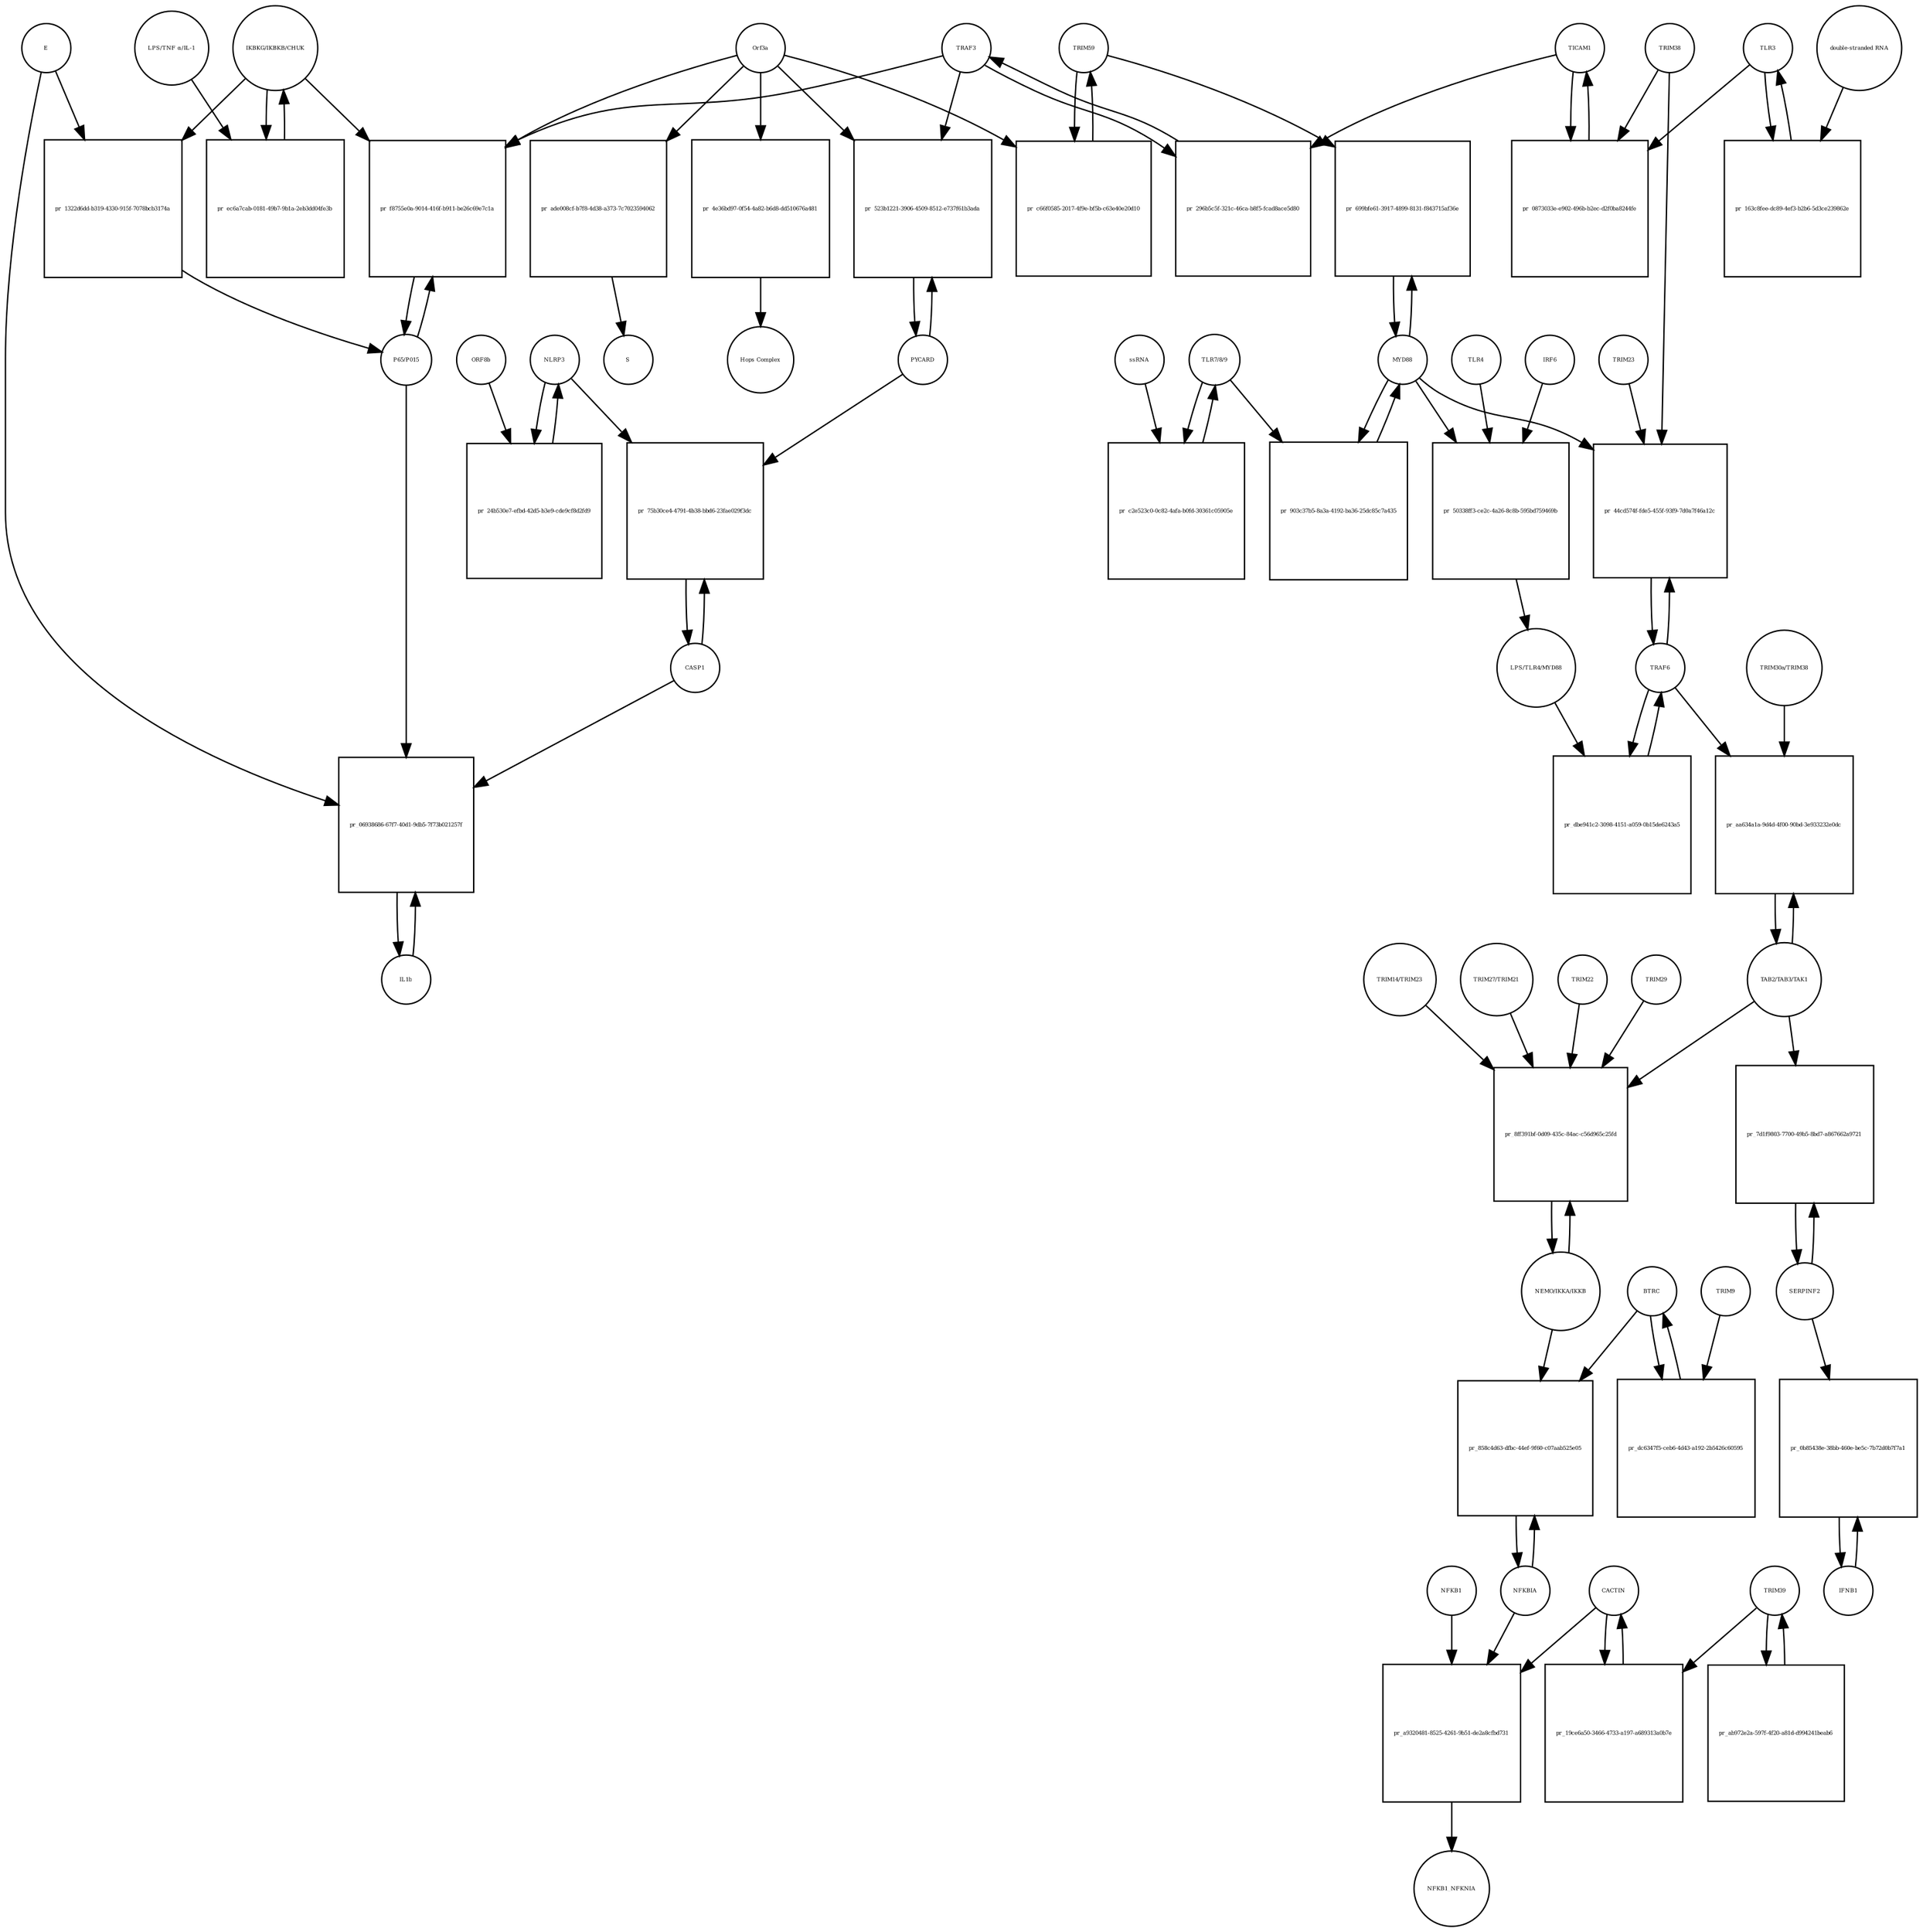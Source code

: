 strict digraph  {
TRIM59 [annotation="urn_miriam_pubmed_22588174|urn_miriam_hgnc_30834", bipartite=0, cls=macromolecule, fontsize=4, label=TRIM59, shape=circle];
"pr_c66f0585-2017-4f9e-bf5b-c63e40e20d10" [annotation="", bipartite=1, cls=process, fontsize=4, label="pr_c66f0585-2017-4f9e-bf5b-c63e40e20d10", shape=square];
Orf3a [annotation=urn_miriam_uniprot_P0DTC3, bipartite=0, cls=macromolecule, fontsize=4, label=Orf3a, shape=circle];
NLRP3 [annotation="", bipartite=0, cls="macromolecule multimer", fontsize=4, label=NLRP3, shape=circle];
"pr_24b530e7-efbd-42d5-b3e9-cde9cf8d2fd9" [annotation="", bipartite=1, cls=process, fontsize=4, label="pr_24b530e7-efbd-42d5-b3e9-cde9cf8d2fd9", shape=square];
ORF8b [annotation=urn_miriam_ncbiprotein_BCD58760, bipartite=0, cls=macromolecule, fontsize=4, label=ORF8b, shape=circle];
TRAF3 [annotation=urn_miriam_hgnc_12033, bipartite=0, cls=macromolecule, fontsize=4, label=TRAF3, shape=circle];
"pr_296b5c5f-321c-46ca-b8f5-fcad8ace5d80" [annotation="", bipartite=1, cls=process, fontsize=4, label="pr_296b5c5f-321c-46ca-b8f5-fcad8ace5d80", shape=square];
TICAM1 [annotation=urn_miriam_hgnc_18348, bipartite=0, cls=macromolecule, fontsize=4, label=TICAM1, shape=circle];
"IKBKG/IKBKB/CHUK" [annotation="urn_miriam_hgnc_5961|urn_miriam_hgnc_5960|urn_miriam_hgnc_1974", bipartite=0, cls=complex, fontsize=4, label="IKBKG/IKBKB/CHUK", shape=circle];
"pr_ec6a7cab-0181-49b7-9b1a-2eb3dd04fe3b" [annotation="", bipartite=1, cls=process, fontsize=4, label="pr_ec6a7cab-0181-49b7-9b1a-2eb3dd04fe3b", shape=square];
"LPS/TNF α/IL-1" [annotation="urn_miriam_hgnc_6121|urn_miriam_hgnc_11916|urn_miriam_hgnc_5991", bipartite=0, cls=complex, fontsize=4, label="LPS/TNF α/IL-1", shape=circle];
"pr_1322d6dd-b319-4330-915f-7078bcb3174a" [annotation="", bipartite=1, cls=process, fontsize=4, label="pr_1322d6dd-b319-4330-915f-7078bcb3174a", shape=square];
"P65/P015" [annotation="urn_miriam_hgnc_9955|urn_miriam_hgnc_7794", bipartite=0, cls=complex, fontsize=4, label="P65/P015", shape=circle];
E [annotation=urn_miriam_ncbiprotein_1796318600, bipartite=0, cls=macromolecule, fontsize=4, label=E, shape=circle];
CASP1 [annotation=urn_miriam_hgnc_1499, bipartite=0, cls=macromolecule, fontsize=4, label=CASP1, shape=circle];
"pr_75b30ce4-4791-4b38-bbd6-23fae029f3dc" [annotation="", bipartite=1, cls=process, fontsize=4, label="pr_75b30ce4-4791-4b38-bbd6-23fae029f3dc", shape=square];
PYCARD [annotation="", bipartite=0, cls="macromolecule multimer", fontsize=4, label=PYCARD, shape=circle];
TRAF6 [annotation=urn_miriam_hgnc_12036, bipartite=0, cls=macromolecule, fontsize=4, label=TRAF6, shape=circle];
"pr_dbe941c2-3098-4151-a059-0b15de6243a5" [annotation="", bipartite=1, cls=process, fontsize=4, label="pr_dbe941c2-3098-4151-a059-0b15de6243a5", shape=square];
"LPS/TLR4/MYD88" [annotation="urn_miriam_hgnc_6121|urn_miriam_hgnc_11850|urn_miriam_hgnc_7562", bipartite=0, cls=complex, fontsize=4, label="LPS/TLR4/MYD88", shape=circle];
"pr_44cd574f-fde5-455f-93f9-7d0a7f46a12c" [annotation="", bipartite=1, cls=process, fontsize=4, label="pr_44cd574f-fde5-455f-93f9-7d0a7f46a12c", shape=square];
MYD88 [annotation=urn_miriam_hgnc_7562, bipartite=0, cls=macromolecule, fontsize=4, label=MYD88, shape=circle];
TRIM38 [annotation=urn_miriam_hgnc_10059, bipartite=0, cls=macromolecule, fontsize=4, label=TRIM38, shape=circle];
TRIM23 [annotation=urn_miriam_hgnc_660, bipartite=0, cls=macromolecule, fontsize=4, label=TRIM23, shape=circle];
"TLR7/8/9" [annotation="urn_miriam_hgnc_15633|urn_miriam_hgnc_15632|urn_miriam_hgnc_15631", bipartite=0, cls=complex, fontsize=4, label="TLR7/8/9", shape=circle];
"pr_c2e523c0-0c82-4afa-b0fd-30361c05905e" [annotation="", bipartite=1, cls=process, fontsize=4, label="pr_c2e523c0-0c82-4afa-b0fd-30361c05905e", shape=square];
ssRNA [annotation="", bipartite=0, cls="nucleic acid feature", fontsize=4, label=ssRNA, shape=circle];
"pr_0873033e-e902-496b-b2ec-d2f0ba8244fe" [annotation="", bipartite=1, cls=process, fontsize=4, label="pr_0873033e-e902-496b-b2ec-d2f0ba8244fe", shape=square];
TLR3 [annotation=urn_miriam_hgnc_11849, bipartite=0, cls=macromolecule, fontsize=4, label=TLR3, shape=circle];
"pr_903c37b5-8a3a-4192-ba36-25dc85c7a435" [annotation="", bipartite=1, cls=process, fontsize=4, label="pr_903c37b5-8a3a-4192-ba36-25dc85c7a435", shape=square];
"pr_699bfe61-3917-4899-8131-f843715af36e" [annotation="", bipartite=1, cls=process, fontsize=4, label="pr_699bfe61-3917-4899-8131-f843715af36e", shape=square];
"TAB2/TAB3/TAK1" [annotation="urn_miriam_hgnc_17075|urn_miriam_hgnc_30681|urn_miriam_hgnc_6859", bipartite=0, cls=complex, fontsize=4, label="TAB2/TAB3/TAK1", shape=circle];
"pr_aa634a1a-9d4d-4f00-90bd-3e933232e0dc" [annotation="", bipartite=1, cls=process, fontsize=4, label="pr_aa634a1a-9d4d-4f00-90bd-3e933232e0dc", shape=square];
"TRIM30a/TRIM38" [annotation="urn_miriam_hgnc_10059|urn_miriam_uniprot_P15533", bipartite=0, cls=complex, fontsize=4, label="TRIM30a/TRIM38", shape=circle];
"NEMO/IKKA/IKKB" [annotation="urn_miriam_hgnc_5961|urn_miriam_hgnc_5960|urn_miriam_hgnc_1974", bipartite=0, cls=complex, fontsize=4, label="NEMO/IKKA/IKKB", shape=circle];
"pr_8ff391bf-0d09-435c-84ac-c56d965c25fd" [annotation="", bipartite=1, cls=process, fontsize=4, label="pr_8ff391bf-0d09-435c-84ac-c56d965c25fd", shape=square];
TRIM22 [annotation=urn_miriam_hgnc_16379, bipartite=0, cls=macromolecule, fontsize=4, label=TRIM22, shape=circle];
TRIM29 [annotation=urn_miriam_hgnc_17274, bipartite=0, cls=macromolecule, fontsize=4, label=TRIM29, shape=circle];
"TRIM14/TRIM23" [annotation="urn_miriam_hgnc_16283|urn_miriam_hgnc_660", bipartite=0, cls=complex, fontsize=4, label="TRIM14/TRIM23", shape=circle];
"TRIM27/TRIM21" [annotation="urn_miriam_hgnc_9975|urn_miriam_hgnc_11312", bipartite=0, cls=complex, fontsize=4, label="TRIM27/TRIM21", shape=circle];
NFKBIA [annotation=urn_miriam_hgnc_7797, bipartite=0, cls=macromolecule, fontsize=4, label=NFKBIA, shape=circle];
"pr_858c4d63-dfbc-44ef-9f60-c07aab525e05" [annotation="", bipartite=1, cls=process, fontsize=4, label="pr_858c4d63-dfbc-44ef-9f60-c07aab525e05", shape=square];
BTRC [annotation=urn_miriam_hgnc_1144, bipartite=0, cls=macromolecule, fontsize=4, label=BTRC, shape=circle];
"pr_f8755e0a-9014-416f-b911-be26c69e7c1a" [annotation="", bipartite=1, cls=process, fontsize=4, label="pr_f8755e0a-9014-416f-b911-be26c69e7c1a", shape=square];
"pr_dc6347f5-ceb6-4d43-a192-2b5426c60595" [annotation="", bipartite=1, cls=process, fontsize=4, label="pr_dc6347f5-ceb6-4d43-a192-2b5426c60595", shape=square];
TRIM9 [annotation=urn_miriam_hgnc_16288, bipartite=0, cls=macromolecule, fontsize=4, label=TRIM9, shape=circle];
TRIM39 [annotation=urn_miriam_hgnc_10065, bipartite=0, cls=macromolecule, fontsize=4, label=TRIM39, shape=circle];
"pr_ab972e2a-597f-4f20-a81d-d994241beab6" [annotation="", bipartite=1, cls=process, fontsize=4, label="pr_ab972e2a-597f-4f20-a81d-d994241beab6", shape=square];
CACTIN [annotation=urn_miriam_hgnc_29938, bipartite=0, cls=macromolecule, fontsize=4, label=CACTIN, shape=circle];
"pr_19ce6a50-3466-4733-a197-a689313a0b7e" [annotation="", bipartite=1, cls=process, fontsize=4, label="pr_19ce6a50-3466-4733-a197-a689313a0b7e", shape=square];
NFKB1 [annotation=urn_miriam_hgnc_7794, bipartite=0, cls=macromolecule, fontsize=4, label=NFKB1, shape=circle];
"pr_a9320481-8525-4261-9b51-de2a8cfbd731" [annotation="", bipartite=1, cls=process, fontsize=4, label="pr_a9320481-8525-4261-9b51-de2a8cfbd731", shape=square];
NFKB1_NFKNIA [annotation="", bipartite=0, cls=complex, fontsize=4, label=NFKB1_NFKNIA, shape=circle];
SERPINF2 [annotation=urn_miriam_hgnc_9075, bipartite=0, cls=macromolecule, fontsize=4, label=SERPINF2, shape=circle];
"pr_7d1f9803-7700-49b5-8bd7-a867662a9721" [annotation="", bipartite=1, cls=process, fontsize=4, label="pr_7d1f9803-7700-49b5-8bd7-a867662a9721", shape=square];
IFNB1 [annotation=urn_miriam_hgnc_5434, bipartite=0, cls=macromolecule, fontsize=4, label=IFNB1, shape=circle];
"pr_0b85438e-38bb-460e-be5c-7b72d0b7f7a1" [annotation="", bipartite=1, cls=process, fontsize=4, label="pr_0b85438e-38bb-460e-be5c-7b72d0b7f7a1", shape=square];
"pr_163c8fee-dc89-4ef3-b2b6-5d3ce239862e" [annotation="", bipartite=1, cls=process, fontsize=4, label="pr_163c8fee-dc89-4ef3-b2b6-5d3ce239862e", shape=square];
"double-stranded RNA" [annotation="", bipartite=0, cls="nucleic acid feature", fontsize=4, label="double-stranded RNA", shape=circle];
"pr_ade008cf-b7f8-4d38-a373-7c7023594062" [annotation="", bipartite=1, cls=process, fontsize=4, label="pr_ade008cf-b7f8-4d38-a373-7c7023594062", shape=square];
S [annotation=urn_miriam_uniprot_P0DTC2, bipartite=0, cls=macromolecule, fontsize=4, label=S, shape=circle];
IL1b [annotation=urn_miriam_hgnc_5992, bipartite=0, cls=macromolecule, fontsize=4, label=IL1b, shape=circle];
"pr_06938686-67f7-40d1-9db5-7f73b021257f" [annotation="", bipartite=1, cls=process, fontsize=4, label="pr_06938686-67f7-40d1-9db5-7f73b021257f", shape=square];
"pr_523b1221-3906-4509-8512-e737f61b3ada" [annotation="", bipartite=1, cls=process, fontsize=4, label="pr_523b1221-3906-4509-8512-e737f61b3ada", shape=square];
"pr_4e36bd97-0f54-4a82-b6d8-dd510676a481" [annotation="", bipartite=1, cls=process, fontsize=4, label="pr_4e36bd97-0f54-4a82-b6d8-dd510676a481", shape=square];
"Hops Complex" [annotation="urn_miriam_uniprot_J9TC74|urn_miriam_hgnc_14583|urn_miriam_hgnc_20593|urn_miriam_hgnc_24048|urn_miriam_hgnc_5013|urn_miriam_hgnc_20266", bipartite=0, cls=complex, fontsize=4, label="Hops Complex", shape=circle];
TLR4 [annotation="", bipartite=0, cls=macromolecule, fontsize=4, label=TLR4, shape=circle];
"pr_50338ff3-ce2c-4a26-8c8b-595bd759469b" [annotation="", bipartite=1, cls=process, fontsize=4, label="pr_50338ff3-ce2c-4a26-8c8b-595bd759469b", shape=square];
IRF6 [annotation="", bipartite=0, cls=macromolecule, fontsize=4, label=IRF6, shape=circle];
TRIM59 -> "pr_c66f0585-2017-4f9e-bf5b-c63e40e20d10"  [annotation="", interaction_type=consumption];
TRIM59 -> "pr_699bfe61-3917-4899-8131-f843715af36e"  [annotation=urn_miriam_pubmed_22588174, interaction_type=inhibition];
"pr_c66f0585-2017-4f9e-bf5b-c63e40e20d10" -> TRIM59  [annotation="", interaction_type=production];
Orf3a -> "pr_c66f0585-2017-4f9e-bf5b-c63e40e20d10"  [annotation=urn_miriam_pubmed_28829373, interaction_type="necessary stimulation"];
Orf3a -> "pr_f8755e0a-9014-416f-b911-be26c69e7c1a"  [annotation="urn_miriam_pubmed_31034780|urn_miriam_pubmed_32172672", interaction_type="necessary stimulation"];
Orf3a -> "pr_ade008cf-b7f8-4d38-a373-7c7023594062"  [annotation=urn_miriam_pubmed_32172672, interaction_type="necessary stimulation"];
Orf3a -> "pr_523b1221-3906-4509-8512-e737f61b3ada"  [annotation=urn_miriam_pubmed_32172672, interaction_type="necessary stimulation"];
Orf3a -> "pr_4e36bd97-0f54-4a82-b6d8-dd510676a481"  [annotation="urn_miriam_pubmed_15316659|urn_miriam_pubmed_17715238|urn_miriam_pubmed_25375324|urn_miriam_pubmed_19590927", interaction_type="necessary stimulation"];
NLRP3 -> "pr_24b530e7-efbd-42d5-b3e9-cde9cf8d2fd9"  [annotation="", interaction_type=consumption];
NLRP3 -> "pr_75b30ce4-4791-4b38-bbd6-23fae029f3dc"  [annotation="", interaction_type=consumption];
"pr_24b530e7-efbd-42d5-b3e9-cde9cf8d2fd9" -> NLRP3  [annotation="", interaction_type=production];
ORF8b -> "pr_24b530e7-efbd-42d5-b3e9-cde9cf8d2fd9"  [annotation=urn_miriam_pubmed_31231549, interaction_type="necessary stimulation"];
TRAF3 -> "pr_296b5c5f-321c-46ca-b8f5-fcad8ace5d80"  [annotation="", interaction_type=consumption];
TRAF3 -> "pr_f8755e0a-9014-416f-b911-be26c69e7c1a"  [annotation="urn_miriam_pubmed_31034780|urn_miriam_pubmed_32172672", interaction_type=catalysis];
TRAF3 -> "pr_523b1221-3906-4509-8512-e737f61b3ada"  [annotation=urn_miriam_pubmed_32172672, interaction_type=catalysis];
"pr_296b5c5f-321c-46ca-b8f5-fcad8ace5d80" -> TRAF3  [annotation="", interaction_type=production];
TICAM1 -> "pr_296b5c5f-321c-46ca-b8f5-fcad8ace5d80"  [annotation=urn_miriam_pubmed_28829373, interaction_type="necessary stimulation"];
TICAM1 -> "pr_0873033e-e902-496b-b2ec-d2f0ba8244fe"  [annotation="", interaction_type=consumption];
"IKBKG/IKBKB/CHUK" -> "pr_ec6a7cab-0181-49b7-9b1a-2eb3dd04fe3b"  [annotation="", interaction_type=consumption];
"IKBKG/IKBKB/CHUK" -> "pr_1322d6dd-b319-4330-915f-7078bcb3174a"  [annotation="", interaction_type=consumption];
"IKBKG/IKBKB/CHUK" -> "pr_f8755e0a-9014-416f-b911-be26c69e7c1a"  [annotation="urn_miriam_pubmed_31034780|urn_miriam_pubmed_32172672", interaction_type=catalysis];
"pr_ec6a7cab-0181-49b7-9b1a-2eb3dd04fe3b" -> "IKBKG/IKBKB/CHUK"  [annotation="", interaction_type=production];
"LPS/TNF α/IL-1" -> "pr_ec6a7cab-0181-49b7-9b1a-2eb3dd04fe3b"  [annotation="urn_miriam_pubmed_32172672|urn_miriam_taxonomy_2697049", interaction_type=catalysis];
"pr_1322d6dd-b319-4330-915f-7078bcb3174a" -> "P65/P015"  [annotation="", interaction_type=production];
"P65/P015" -> "pr_f8755e0a-9014-416f-b911-be26c69e7c1a"  [annotation="", interaction_type=consumption];
"P65/P015" -> "pr_06938686-67f7-40d1-9db5-7f73b021257f"  [annotation=urn_miriam_pubmed_31034780, interaction_type=stimulation];
E -> "pr_1322d6dd-b319-4330-915f-7078bcb3174a"  [annotation="urn_miriam_pubmed_32172672|urn_miriam_taxonomy_2697049", interaction_type="necessary stimulation"];
E -> "pr_06938686-67f7-40d1-9db5-7f73b021257f"  [annotation=urn_miriam_pubmed_31034780, interaction_type=catalysis];
CASP1 -> "pr_75b30ce4-4791-4b38-bbd6-23fae029f3dc"  [annotation="", interaction_type=consumption];
CASP1 -> "pr_06938686-67f7-40d1-9db5-7f73b021257f"  [annotation=urn_miriam_pubmed_31034780, interaction_type=catalysis];
"pr_75b30ce4-4791-4b38-bbd6-23fae029f3dc" -> CASP1  [annotation="", interaction_type=production];
PYCARD -> "pr_75b30ce4-4791-4b38-bbd6-23fae029f3dc"  [annotation="", interaction_type=consumption];
PYCARD -> "pr_523b1221-3906-4509-8512-e737f61b3ada"  [annotation="", interaction_type=consumption];
TRAF6 -> "pr_dbe941c2-3098-4151-a059-0b15de6243a5"  [annotation="", interaction_type=consumption];
TRAF6 -> "pr_44cd574f-fde5-455f-93f9-7d0a7f46a12c"  [annotation="", interaction_type=consumption];
TRAF6 -> "pr_aa634a1a-9d4d-4f00-90bd-3e933232e0dc"  [annotation="urn_miriam_pubmed_23758787|urn_miriam_pubmed_25172371|urn_miriam_pubmed_18345001", interaction_type="necessary stimulation"];
"pr_dbe941c2-3098-4151-a059-0b15de6243a5" -> TRAF6  [annotation="", interaction_type=production];
"LPS/TLR4/MYD88" -> "pr_dbe941c2-3098-4151-a059-0b15de6243a5"  [annotation=urn_miriam_pubmed_23758787, interaction_type=catalysis];
"pr_44cd574f-fde5-455f-93f9-7d0a7f46a12c" -> TRAF6  [annotation="", interaction_type=production];
MYD88 -> "pr_44cd574f-fde5-455f-93f9-7d0a7f46a12c"  [annotation="urn_miriam_pubmed_15361868|urn_miriam_pubmed_22539786|urn_miriam_pubmed_20724660", interaction_type="necessary stimulation"];
MYD88 -> "pr_903c37b5-8a3a-4192-ba36-25dc85c7a435"  [annotation="", interaction_type=consumption];
MYD88 -> "pr_699bfe61-3917-4899-8131-f843715af36e"  [annotation="", interaction_type=consumption];
MYD88 -> "pr_50338ff3-ce2c-4a26-8c8b-595bd759469b"  [annotation="", interaction_type=consumption];
TRIM38 -> "pr_44cd574f-fde5-455f-93f9-7d0a7f46a12c"  [annotation="urn_miriam_pubmed_15361868|urn_miriam_pubmed_22539786|urn_miriam_pubmed_20724660", interaction_type=inhibition];
TRIM38 -> "pr_0873033e-e902-496b-b2ec-d2f0ba8244fe"  [annotation="urn_miriam_pubmed_23758787|urn_miriam_pubmed_22539786", interaction_type=inhibition];
TRIM23 -> "pr_44cd574f-fde5-455f-93f9-7d0a7f46a12c"  [annotation="urn_miriam_pubmed_15361868|urn_miriam_pubmed_22539786|urn_miriam_pubmed_20724660", interaction_type="necessary stimulation"];
"TLR7/8/9" -> "pr_c2e523c0-0c82-4afa-b0fd-30361c05905e"  [annotation="", interaction_type=consumption];
"TLR7/8/9" -> "pr_903c37b5-8a3a-4192-ba36-25dc85c7a435"  [annotation=urn_miriam_pubmed_15361868, interaction_type="necessary stimulation"];
"pr_c2e523c0-0c82-4afa-b0fd-30361c05905e" -> "TLR7/8/9"  [annotation="", interaction_type=production];
ssRNA -> "pr_c2e523c0-0c82-4afa-b0fd-30361c05905e"  [annotation=urn_miriam_pubmed_21782231, interaction_type="necessary stimulation"];
"pr_0873033e-e902-496b-b2ec-d2f0ba8244fe" -> TICAM1  [annotation="", interaction_type=production];
TLR3 -> "pr_0873033e-e902-496b-b2ec-d2f0ba8244fe"  [annotation="urn_miriam_pubmed_23758787|urn_miriam_pubmed_22539786", interaction_type="necessary stimulation"];
TLR3 -> "pr_163c8fee-dc89-4ef3-b2b6-5d3ce239862e"  [annotation="", interaction_type=consumption];
"pr_903c37b5-8a3a-4192-ba36-25dc85c7a435" -> MYD88  [annotation="", interaction_type=production];
"pr_699bfe61-3917-4899-8131-f843715af36e" -> MYD88  [annotation="", interaction_type=production];
"TAB2/TAB3/TAK1" -> "pr_aa634a1a-9d4d-4f00-90bd-3e933232e0dc"  [annotation="", interaction_type=consumption];
"TAB2/TAB3/TAK1" -> "pr_8ff391bf-0d09-435c-84ac-c56d965c25fd"  [annotation="urn_miriam_pubmed_23758787|urn_miriam_pubmed_23408607|urn_miriam_pubmed_26358190|urn_miriam_pubmed_27695001|urn_miriam_pubmed_24379373|urn_miriam_pubmed_20724660", interaction_type="necessary stimulation"];
"TAB2/TAB3/TAK1" -> "pr_7d1f9803-7700-49b5-8bd7-a867662a9721"  [annotation=urn_miriam_pubmed_17706453, interaction_type="necessary stimulation"];
"pr_aa634a1a-9d4d-4f00-90bd-3e933232e0dc" -> "TAB2/TAB3/TAK1"  [annotation="", interaction_type=production];
"TRIM30a/TRIM38" -> "pr_aa634a1a-9d4d-4f00-90bd-3e933232e0dc"  [annotation="urn_miriam_pubmed_23758787|urn_miriam_pubmed_25172371|urn_miriam_pubmed_18345001", interaction_type=inhibition];
"NEMO/IKKA/IKKB" -> "pr_8ff391bf-0d09-435c-84ac-c56d965c25fd"  [annotation="", interaction_type=consumption];
"NEMO/IKKA/IKKB" -> "pr_858c4d63-dfbc-44ef-9f60-c07aab525e05"  [annotation=urn_miriam_pubmed_21135871, interaction_type=catalysis];
"pr_8ff391bf-0d09-435c-84ac-c56d965c25fd" -> "NEMO/IKKA/IKKB"  [annotation="", interaction_type=production];
TRIM22 -> "pr_8ff391bf-0d09-435c-84ac-c56d965c25fd"  [annotation="urn_miriam_pubmed_23758787|urn_miriam_pubmed_23408607|urn_miriam_pubmed_26358190|urn_miriam_pubmed_27695001|urn_miriam_pubmed_24379373|urn_miriam_pubmed_20724660", interaction_type=inhibition];
TRIM29 -> "pr_8ff391bf-0d09-435c-84ac-c56d965c25fd"  [annotation="urn_miriam_pubmed_23758787|urn_miriam_pubmed_23408607|urn_miriam_pubmed_26358190|urn_miriam_pubmed_27695001|urn_miriam_pubmed_24379373|urn_miriam_pubmed_20724660", interaction_type=inhibition];
"TRIM14/TRIM23" -> "pr_8ff391bf-0d09-435c-84ac-c56d965c25fd"  [annotation="urn_miriam_pubmed_23758787|urn_miriam_pubmed_23408607|urn_miriam_pubmed_26358190|urn_miriam_pubmed_27695001|urn_miriam_pubmed_24379373|urn_miriam_pubmed_20724660", interaction_type="necessary stimulation"];
"TRIM27/TRIM21" -> "pr_8ff391bf-0d09-435c-84ac-c56d965c25fd"  [annotation="urn_miriam_pubmed_23758787|urn_miriam_pubmed_23408607|urn_miriam_pubmed_26358190|urn_miriam_pubmed_27695001|urn_miriam_pubmed_24379373|urn_miriam_pubmed_20724660", interaction_type=inhibition];
NFKBIA -> "pr_858c4d63-dfbc-44ef-9f60-c07aab525e05"  [annotation="", interaction_type=consumption];
NFKBIA -> "pr_a9320481-8525-4261-9b51-de2a8cfbd731"  [annotation="", interaction_type=consumption];
"pr_858c4d63-dfbc-44ef-9f60-c07aab525e05" -> NFKBIA  [annotation="", interaction_type=production];
BTRC -> "pr_858c4d63-dfbc-44ef-9f60-c07aab525e05"  [annotation=urn_miriam_pubmed_21135871, interaction_type=catalysis];
BTRC -> "pr_dc6347f5-ceb6-4d43-a192-2b5426c60595"  [annotation="", interaction_type=consumption];
"pr_f8755e0a-9014-416f-b911-be26c69e7c1a" -> "P65/P015"  [annotation="", interaction_type=production];
"pr_dc6347f5-ceb6-4d43-a192-2b5426c60595" -> BTRC  [annotation="", interaction_type=production];
TRIM9 -> "pr_dc6347f5-ceb6-4d43-a192-2b5426c60595"  [annotation=urn_miriam_pubmed_21135871, interaction_type=inhibition];
TRIM39 -> "pr_ab972e2a-597f-4f20-a81d-d994241beab6"  [annotation="", interaction_type=consumption];
TRIM39 -> "pr_19ce6a50-3466-4733-a197-a689313a0b7e"  [annotation=urn_miriam_pubmed_26999213, interaction_type="necessary stimulation"];
"pr_ab972e2a-597f-4f20-a81d-d994241beab6" -> TRIM39  [annotation="", interaction_type=production];
CACTIN -> "pr_19ce6a50-3466-4733-a197-a689313a0b7e"  [annotation="", interaction_type=consumption];
CACTIN -> "pr_a9320481-8525-4261-9b51-de2a8cfbd731"  [annotation=urn_miriam_pubmed_26999213, interaction_type=inhibition];
"pr_19ce6a50-3466-4733-a197-a689313a0b7e" -> CACTIN  [annotation="", interaction_type=production];
NFKB1 -> "pr_a9320481-8525-4261-9b51-de2a8cfbd731"  [annotation="", interaction_type=consumption];
"pr_a9320481-8525-4261-9b51-de2a8cfbd731" -> NFKB1_NFKNIA  [annotation="", interaction_type=production];
SERPINF2 -> "pr_7d1f9803-7700-49b5-8bd7-a867662a9721"  [annotation="", interaction_type=consumption];
SERPINF2 -> "pr_0b85438e-38bb-460e-be5c-7b72d0b7f7a1"  [annotation=urn_miriam_pubmed_17706453, interaction_type=stimulation];
"pr_7d1f9803-7700-49b5-8bd7-a867662a9721" -> SERPINF2  [annotation="", interaction_type=production];
IFNB1 -> "pr_0b85438e-38bb-460e-be5c-7b72d0b7f7a1"  [annotation="", interaction_type=consumption];
"pr_0b85438e-38bb-460e-be5c-7b72d0b7f7a1" -> IFNB1  [annotation="", interaction_type=production];
"pr_163c8fee-dc89-4ef3-b2b6-5d3ce239862e" -> TLR3  [annotation="", interaction_type=production];
"double-stranded RNA" -> "pr_163c8fee-dc89-4ef3-b2b6-5d3ce239862e"  [annotation=urn_miriam_pubmed_23758787, interaction_type="necessary stimulation"];
"pr_ade008cf-b7f8-4d38-a373-7c7023594062" -> S  [annotation="", interaction_type=production];
IL1b -> "pr_06938686-67f7-40d1-9db5-7f73b021257f"  [annotation="", interaction_type=consumption];
"pr_06938686-67f7-40d1-9db5-7f73b021257f" -> IL1b  [annotation="", interaction_type=production];
"pr_523b1221-3906-4509-8512-e737f61b3ada" -> PYCARD  [annotation="", interaction_type=production];
"pr_4e36bd97-0f54-4a82-b6d8-dd510676a481" -> "Hops Complex"  [annotation="", interaction_type=production];
TLR4 -> "pr_50338ff3-ce2c-4a26-8c8b-595bd759469b"  [annotation="", interaction_type=consumption];
"pr_50338ff3-ce2c-4a26-8c8b-595bd759469b" -> "LPS/TLR4/MYD88"  [annotation="", interaction_type=production];
IRF6 -> "pr_50338ff3-ce2c-4a26-8c8b-595bd759469b"  [annotation="", interaction_type=consumption];
}
